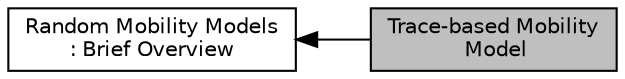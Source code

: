 digraph "Trace-based Mobility Model"
{
  edge [fontname="Helvetica",fontsize="10",labelfontname="Helvetica",labelfontsize="10"];
  node [fontname="Helvetica",fontsize="10",shape=box];
  rankdir=LR;
  Node1 [label="Trace-based Mobility\l Model",height=0.2,width=0.4,color="black", fillcolor="grey75", style="filled", fontcolor="black",tooltip=" "];
  Node2 [label="Random Mobility Models\l: Brief Overview",height=0.2,width=0.4,color="black", fillcolor="white", style="filled",URL="$group____mob__models.html",tooltip=" "];
  Node2->Node1 [shape=plaintext, dir="back", style="solid"];
}
